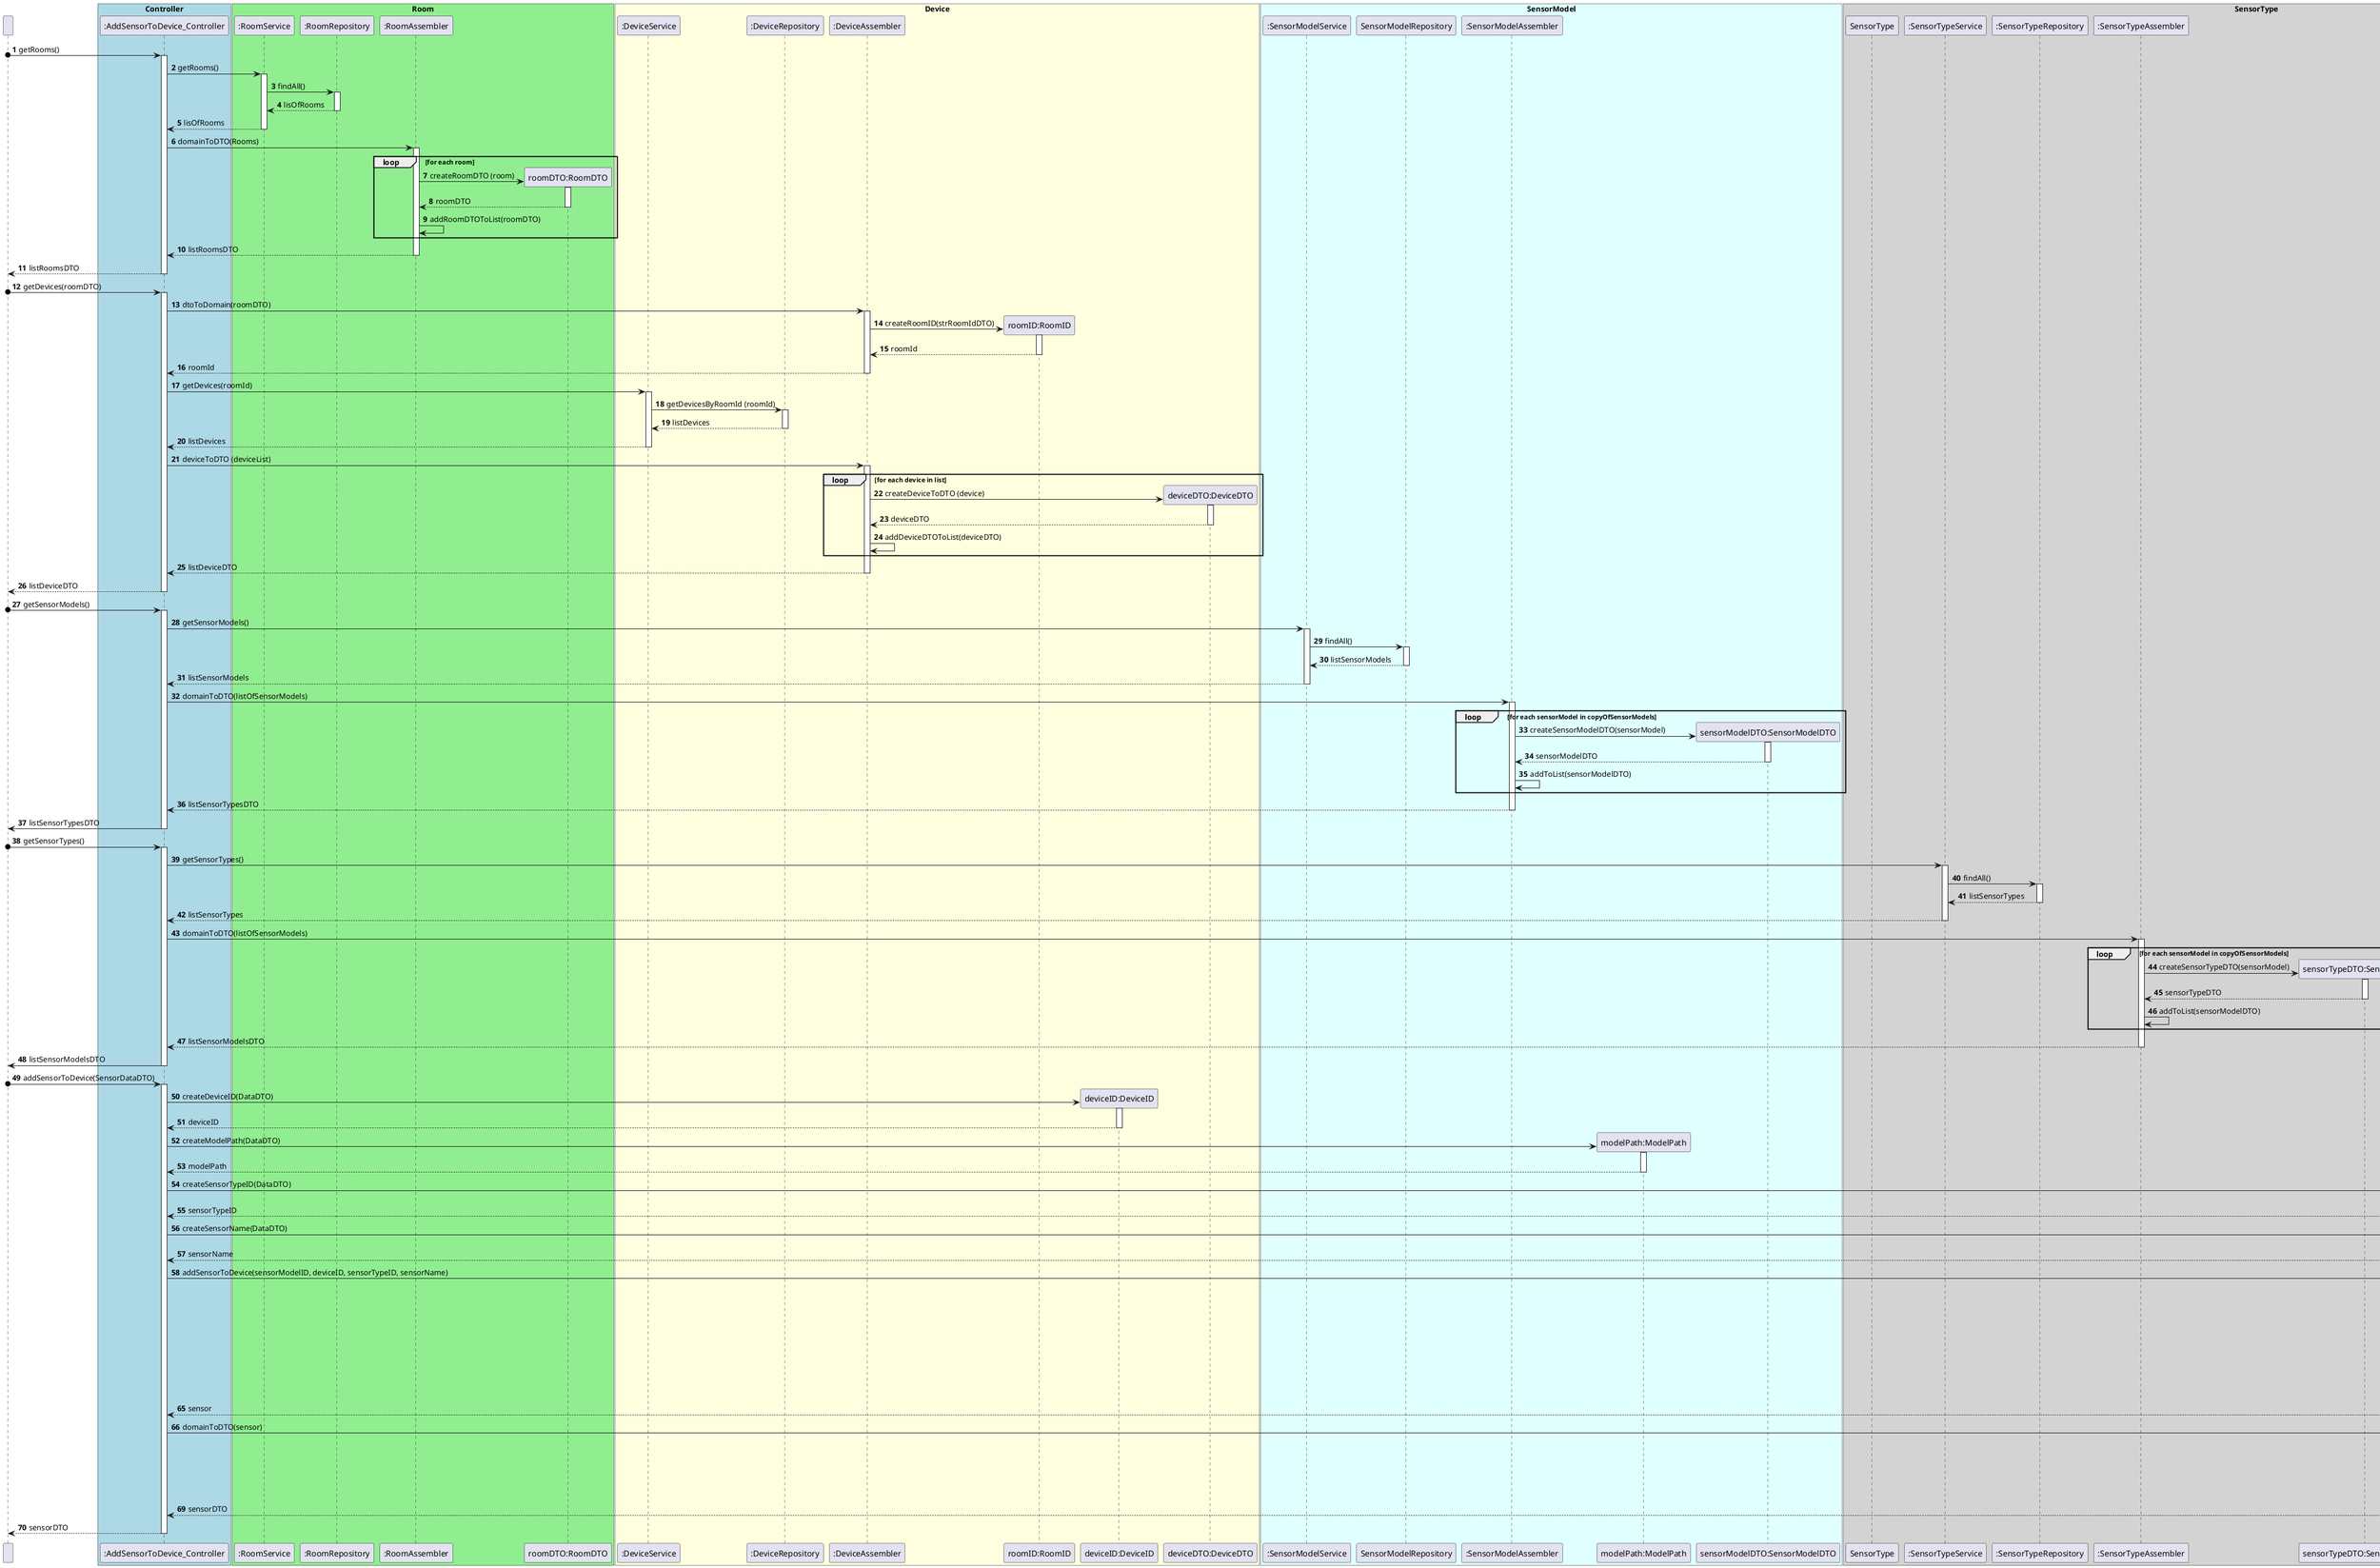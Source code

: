 @startuml
!pragma layout smetana

participant " " as User

box "Controller" #LightBlue
participant ":AddSensorToDevice_Controller" as AddSensorToDevice_Controller
end box

box "Room" #LightGreen
participant ":RoomService" as roomService

participant ":RoomRepository" as RoomRepository

participant ":RoomAssembler" as RoomAssembler

participant "roomDTO:RoomDTO" as RoomDTO
end box

box "Device" #LightYellow
participant ":DeviceService" as DeviceService

participant ":DeviceRepository" as DeviceRepository

participant ":DeviceAssembler" as DeviceAssembler

participant "roomID:RoomID" as RoomID

participant "deviceID:DeviceID" as DeviceID

participant "deviceDTO:DeviceDTO" as DeviceDTO
end box

box "SensorModel" #LightCyan
participant ":SensorModelService" as SensorModelService

participant "SensorModelRepository" as SensorModelRepository

participant ":SensorModelAssembler" as SensorModelAssembler

participant "modelPath:ModelPath" as modelPath

participant "sensorModelDTO:SensorModelDTO" as SensorModelDTO
end box


box "SensorType" #LightGray

participant "SensorType" as SensorType

participant ":SensorTypeService" as SensorTypeService

participant ":SensorTypeRepository" as SensorTypeRepository

participant ":SensorTypeAssembler" as SensorTypeAssembler

participant "sensorTypeDTO:SensorTypeDTO" as SensorTypeDTO

participant "sensorTypeID:SensorTypeID" as SensorTypeID

participant "sensorName:SensorName" as SensorName

end box

box "Sensor" #LightPink
participant ":SensorAssembler" as SensorAssembler

participant "sensorDTO:SensorDTO" as SensorDTO

participant ":SensorService" as SensorService

participant ":SensorFactory" as SensorFactory

participant "sensor:Sensor" as Sensor

participant ":SensorRepository" as SensorRepository
end box

autonumber

'----------------------------------------------------'

User o-> AddSensorToDevice_Controller: getRooms()

activate AddSensorToDevice_Controller

AddSensorToDevice_Controller -> roomService: getRooms()

activate roomService

roomService -> RoomRepository: findAll()

activate RoomRepository

RoomRepository --> roomService: lisOfRooms

deactivate RoomRepository

roomService --> AddSensorToDevice_Controller: lisOfRooms

deactivate roomService

AddSensorToDevice_Controller -> RoomAssembler: domainToDTO(Rooms)

activate RoomAssembler

loop for each room
    create RoomDTO
    RoomAssembler -> RoomDTO: createRoomDTO (room)
    activate RoomDTO
    RoomDTO --> RoomAssembler: roomDTO
    deactivate RoomDTO
    RoomAssembler -> RoomAssembler: addRoomDTOToList(roomDTO)
end

RoomAssembler --> AddSensorToDevice_Controller: listRoomsDTO

deactivate RoomAssembler

AddSensorToDevice_Controller --> User: listRoomsDTO

deactivate AddSensorToDevice_Controller

'----------------------------------------------------'

User o-> AddSensorToDevice_Controller: getDevices(roomDTO)

activate AddSensorToDevice_Controller


AddSensorToDevice_Controller -> DeviceAssembler : dtoToDomain(roomDTO)

activate DeviceAssembler

create RoomID

DeviceAssembler -> RoomID: createRoomID(strRoomIdDTO)

activate RoomID

RoomID --> DeviceAssembler: roomId

deactivate RoomID

DeviceAssembler --> AddSensorToDevice_Controller: roomId

deactivate DeviceAssembler

AddSensorToDevice_Controller -> DeviceService: getDevices(roomId)

activate DeviceService

DeviceService -> DeviceRepository: getDevicesByRoomId (roomId)

activate DeviceRepository

DeviceRepository --> DeviceService: listDevices

deactivate DeviceRepository

DeviceService --> AddSensorToDevice_Controller: listDevices

deactivate DeviceService

AddSensorToDevice_Controller  -> DeviceAssembler: deviceToDTO (deviceList)

activate DeviceAssembler

loop for each device in list
    create DeviceDTO
    DeviceAssembler -> DeviceDTO: createDeviceToDTO (device)
    activate DeviceDTO
    DeviceDTO --> DeviceAssembler: deviceDTO
    deactivate DeviceDTO
    DeviceAssembler -> DeviceAssembler: addDeviceDTOToList(deviceDTO)
end
DeviceAssembler --> AddSensorToDevice_Controller: listDeviceDTO

deactivate DeviceAssembler

deactivate DeviceService

AddSensorToDevice_Controller --> User : listDeviceDTO

deactivate AddSensorToDevice_Controller

'----------------------------------------------------'

User o-> AddSensorToDevice_Controller: getSensorModels()

activate AddSensorToDevice_Controller

AddSensorToDevice_Controller -> SensorModelService: getSensorModels()

activate SensorModelService

SensorModelService -> SensorModelRepository: findAll()

activate SensorModelRepository

SensorModelRepository --> SensorModelService: listSensorModels

deactivate SensorModelRepository

SensorModelService --> AddSensorToDevice_Controller: listSensorModels

deactivate SensorModelService

AddSensorToDevice_Controller -> SensorModelAssembler: domainToDTO(listOfSensorModels)

activate SensorModelAssembler

loop for each sensorModel in copyOfSensorModels
create SensorModelDTO
SensorModelAssembler -> SensorModelDTO: createSensorModelDTO(sensorModel)
activate SensorModelDTO
SensorModelDTO --> SensorModelAssembler: sensorModelDTO
deactivate SensorModelDTO
SensorModelAssembler -> SensorModelAssembler: addToList(sensorModelDTO)
end

SensorModelAssembler --> AddSensorToDevice_Controller: listSensorTypesDTO

deactivate SensorModelAssembler

AddSensorToDevice_Controller -> User: listSensorTypesDTO

deactivate AddSensorToDevice_Controller

'----------------------------------------------------'

User o-> AddSensorToDevice_Controller: getSensorTypes()

activate AddSensorToDevice_Controller

AddSensorToDevice_Controller -> SensorTypeService: getSensorTypes()

activate SensorTypeService

SensorTypeService -> SensorTypeRepository: findAll()

activate SensorTypeRepository

SensorTypeRepository --> SensorTypeService: listSensorTypes

deactivate SensorTypeRepository

SensorTypeService --> AddSensorToDevice_Controller: listSensorTypes

deactivate SensorTypeService

AddSensorToDevice_Controller -> SensorTypeAssembler: domainToDTO(listOfSensorModels)

activate SensorTypeAssembler

loop for each sensorModel in copyOfSensorModels
create SensorTypeDTO
SensorTypeAssembler -> SensorTypeDTO: createSensorTypeDTO(sensorModel)
activate SensorTypeDTO
SensorTypeDTO --> SensorTypeAssembler: sensorTypeDTO
deactivate SensorTypeDTO
SensorTypeAssembler -> SensorTypeAssembler: addToList(sensorModelDTO)
end

SensorTypeAssembler --> AddSensorToDevice_Controller: listSensorModelsDTO

deactivate SensorTypeAssembler

AddSensorToDevice_Controller -> User: listSensorModelsDTO

deactivate AddSensorToDevice_Controller


'----------------------------------------------------'

User o-> AddSensorToDevice_Controller: addSensorToDevice(SensorDataDTO)

activate AddSensorToDevice_Controller

create DeviceID

AddSensorToDevice_Controller -> DeviceID: createDeviceID(DataDTO)

activate DeviceID

DeviceID --> AddSensorToDevice_Controller: deviceID

deactivate DeviceID

create modelPath

AddSensorToDevice_Controller -> modelPath: createModelPath(DataDTO)

activate modelPath

modelPath --> AddSensorToDevice_Controller: modelPath

deactivate modelPath

create SensorTypeID

AddSensorToDevice_Controller -> SensorTypeID: createSensorTypeID(DataDTO)

activate SensorTypeID

SensorTypeID --> AddSensorToDevice_Controller: sensorTypeID

deactivate SensorTypeID

create SensorName

AddSensorToDevice_Controller -> SensorName: createSensorName(DataDTO)

activate SensorName

SensorName --> AddSensorToDevice_Controller: sensorName

deactivate SensorName

AddSensorToDevice_Controller -> SensorService: addSensorToDevice(sensorModelID, deviceID, sensorTypeID, sensorName)

activate SensorService

SensorService -> SensorFactory: addSensor(sensorModelID, deviceID, sensorTypeID, sensorName)

activate SensorFactory

create Sensor
SensorFactory --> Sensor: create(sensorModelID, deviceID, sensorTypeID, sensorName)
activate Sensor

Sensor --> SensorFactory: sensor

deactivate Sensor

SensorFactory --> SensorService: sensor

deactivate SensorFactory

SensorService --> SensorRepository: saveSensor(sensor)

activate SensorRepository

SensorRepository --> SensorService: sensor

deactivate SensorRepository

SensorService --> AddSensorToDevice_Controller: sensor

deactivate SensorService

AddSensorToDevice_Controller -> SensorAssembler: domainToDTO(sensor)

activate SensorAssembler

loop for each Sensor
create SensorDTO
SensorAssembler -> SensorDTO: createSensorDTO(sensor)
activate SensorDTO
SensorDTO --> SensorAssembler: sensorDTO
deactivate SensorDTO
end

SensorAssembler --> AddSensorToDevice_Controller : sensorDTO

deactivate SensorAssembler

AddSensorToDevice_Controller --> User: sensorDTO

deactivate AddSensorToDevice_Controller

@enduml